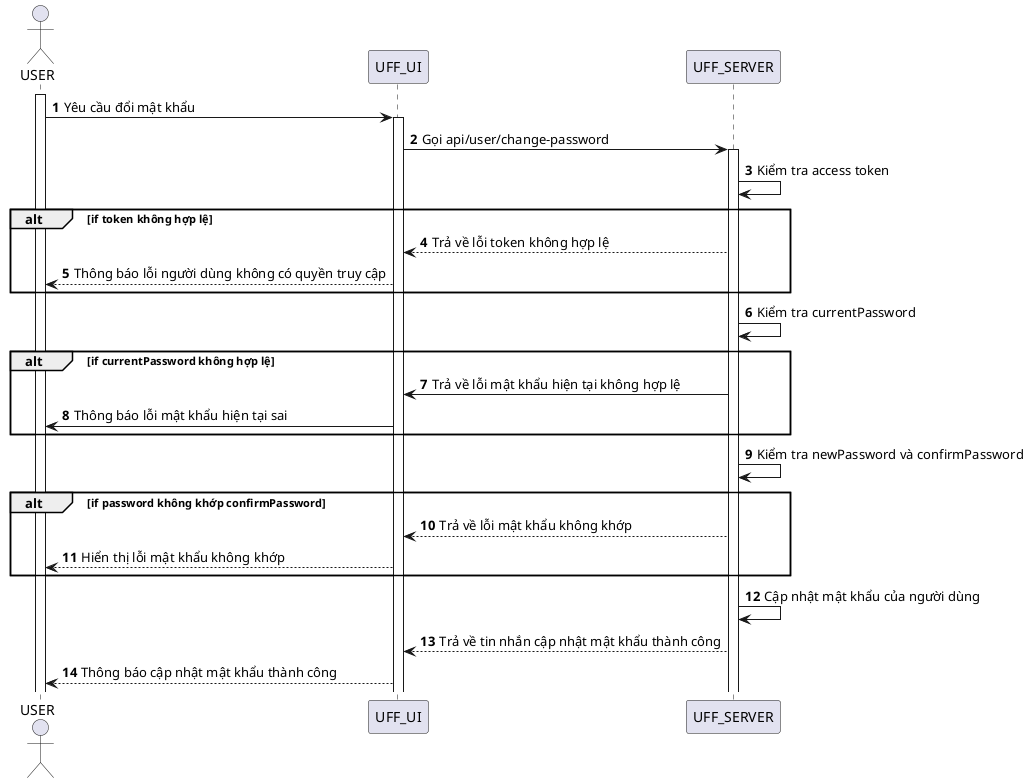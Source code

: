     @startuml
    autonumber
    actor USER
    activate USER
    USER -> UFF_UI: Yêu cầu đổi mật khẩu
    activate UFF_UI
    UFF_UI -> UFF_SERVER: Gọi api/user/change-password
    activate UFF_SERVER
    UFF_SERVER -> UFF_SERVER: Kiểm tra access token
    alt if token không hợp lệ
    UFF_SERVER --> UFF_UI: Trả về lỗi token không hợp lệ
    UFF_UI --> USER: Thông báo lỗi người dùng không có quyền truy cập
    end


    UFF_SERVER -> UFF_SERVER: Kiểm tra currentPassword

    alt if currentPassword không hợp lệ
    UFF_SERVER -> UFF_UI: Trả về lỗi mật khẩu hiện tại không hợp lệ
    UFF_UI -> USER: Thông báo lỗi mật khẩu hiện tại sai
    end alt 

    UFF_SERVER -> UFF_SERVER: Kiểm tra newPassword và confirmPassword
    alt if password không khớp confirmPassword
    UFF_SERVER --> UFF_UI: Trả về lỗi mật khẩu không khớp
    UFF_UI --> USER: Hiển thị lỗi mật khẩu không khớp
    end
    UFF_SERVER -> UFF_SERVER: Cập nhật mật khẩu của người dùng
    UFF_SERVER --> UFF_UI: Trả về tin nhắn cập nhật mật khẩu thành công
    UFF_UI --> USER: Thông báo cập nhật mật khẩu thành công
    @enduml